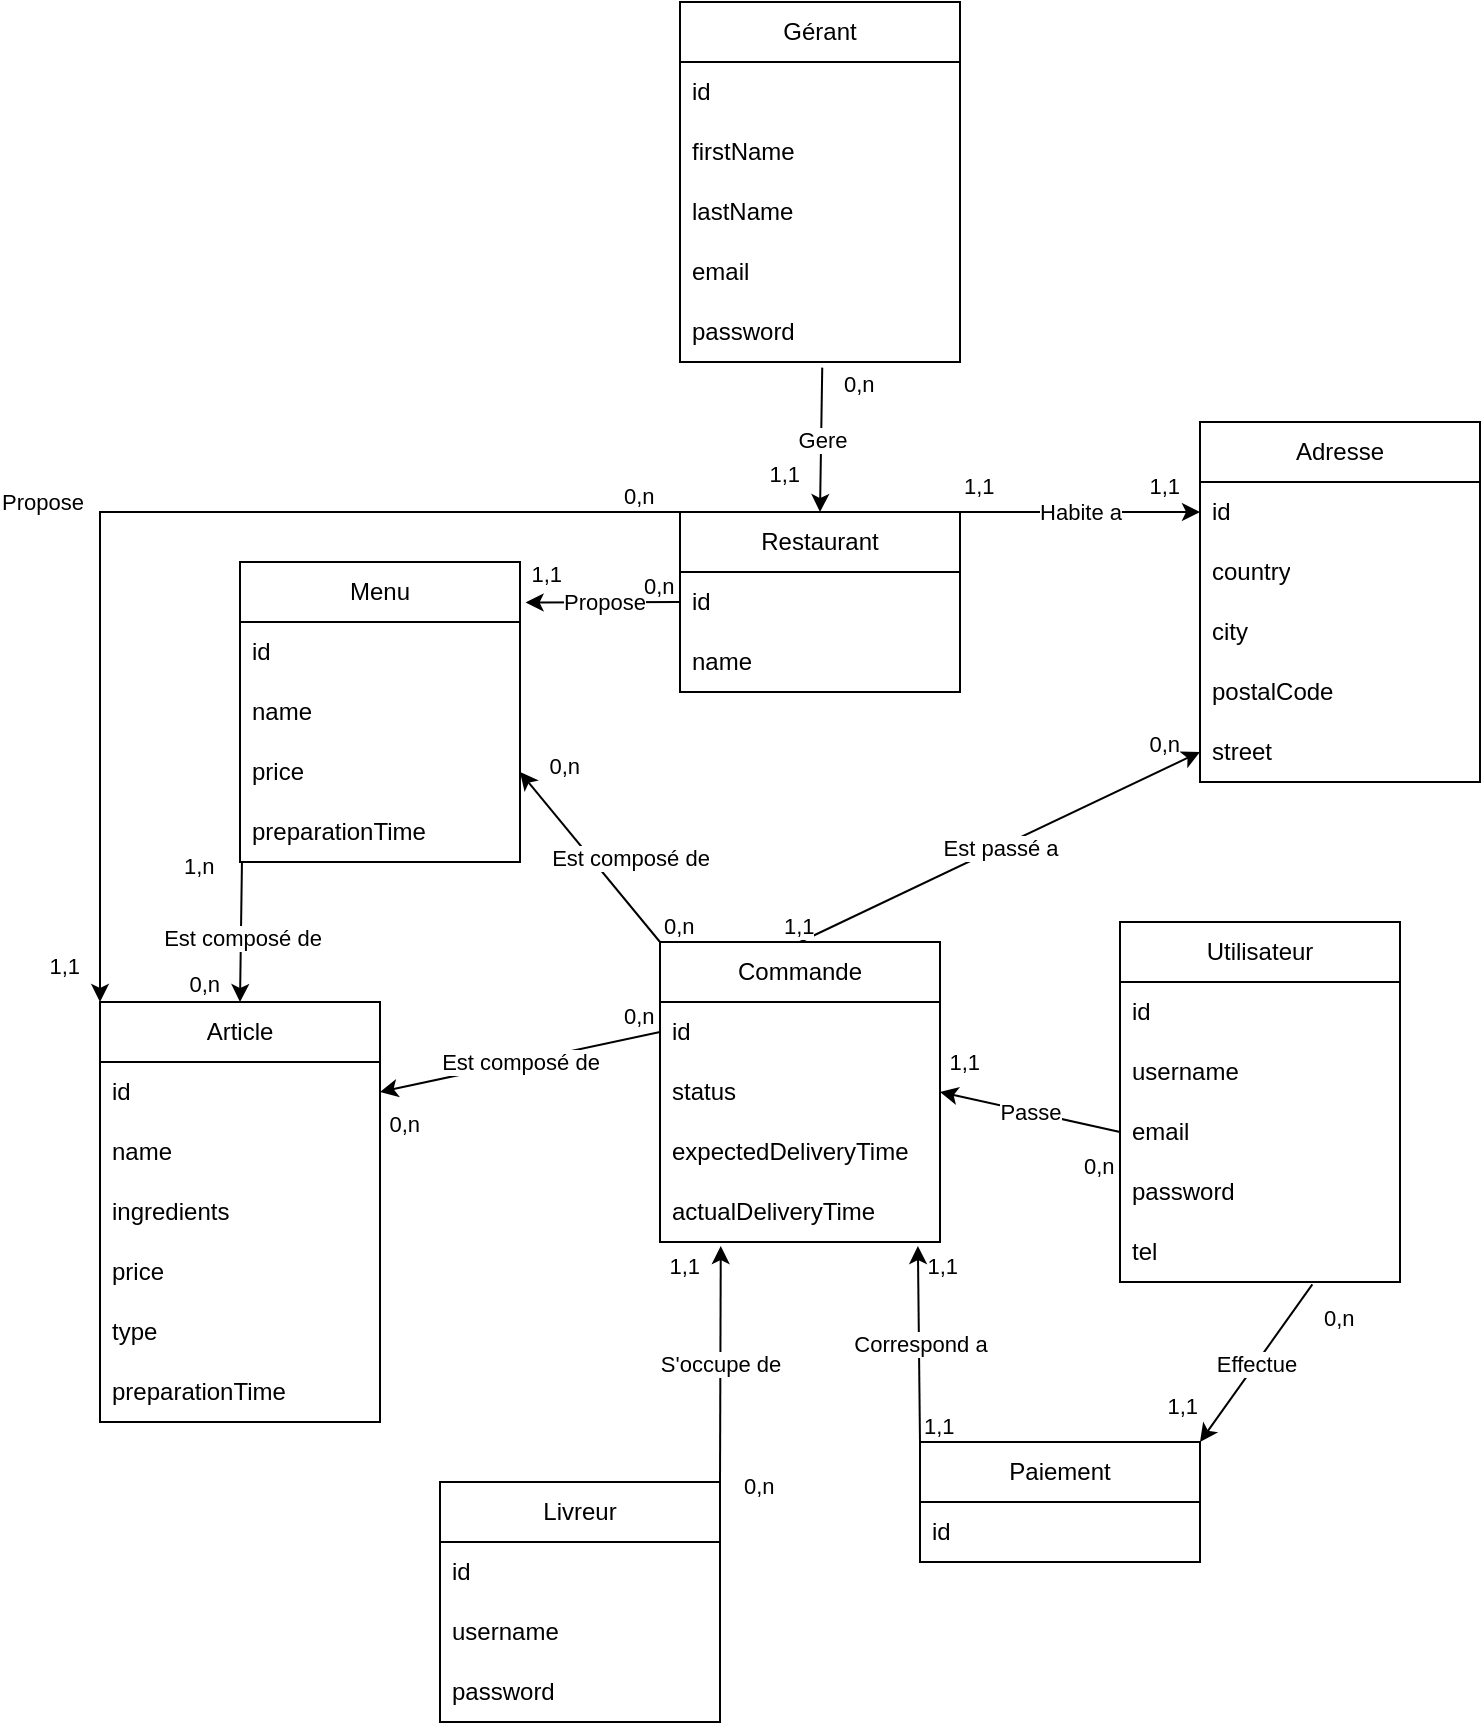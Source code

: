 <mxfile version="22.1.18" type="device">
  <diagram name="Page-1" id="Db8KYQmFilWOjzMoEKYO">
    <mxGraphModel dx="2630" dy="830" grid="1" gridSize="10" guides="1" tooltips="1" connect="1" arrows="1" fold="1" page="0" pageScale="1" pageWidth="827" pageHeight="1169" math="0" shadow="0">
      <root>
        <mxCell id="0" />
        <mxCell id="1" parent="0" />
        <mxCell id="SAH65iyLpC2zQoAbPR-T-140" value="Article" style="swimlane;fontStyle=0;childLayout=stackLayout;horizontal=1;startSize=30;horizontalStack=0;resizeParent=1;resizeParentMax=0;resizeLast=0;collapsible=1;marginBottom=0;whiteSpace=wrap;html=1;" parent="1" vertex="1">
          <mxGeometry x="-1070" y="690" width="140" height="210" as="geometry" />
        </mxCell>
        <mxCell id="SAH65iyLpC2zQoAbPR-T-141" value="id" style="text;strokeColor=none;fillColor=none;align=left;verticalAlign=middle;spacingLeft=4;spacingRight=4;overflow=hidden;points=[[0,0.5],[1,0.5]];portConstraint=eastwest;rotatable=0;whiteSpace=wrap;html=1;" parent="SAH65iyLpC2zQoAbPR-T-140" vertex="1">
          <mxGeometry y="30" width="140" height="30" as="geometry" />
        </mxCell>
        <mxCell id="SAH65iyLpC2zQoAbPR-T-205" value="name" style="text;strokeColor=none;fillColor=none;align=left;verticalAlign=middle;spacingLeft=4;spacingRight=4;overflow=hidden;points=[[0,0.5],[1,0.5]];portConstraint=eastwest;rotatable=0;whiteSpace=wrap;html=1;" parent="SAH65iyLpC2zQoAbPR-T-140" vertex="1">
          <mxGeometry y="60" width="140" height="30" as="geometry" />
        </mxCell>
        <mxCell id="SAH65iyLpC2zQoAbPR-T-142" value="ingredients" style="text;strokeColor=none;fillColor=none;align=left;verticalAlign=middle;spacingLeft=4;spacingRight=4;overflow=hidden;points=[[0,0.5],[1,0.5]];portConstraint=eastwest;rotatable=0;whiteSpace=wrap;html=1;" parent="SAH65iyLpC2zQoAbPR-T-140" vertex="1">
          <mxGeometry y="90" width="140" height="30" as="geometry" />
        </mxCell>
        <mxCell id="SAH65iyLpC2zQoAbPR-T-143" value="price" style="text;strokeColor=none;fillColor=none;align=left;verticalAlign=middle;spacingLeft=4;spacingRight=4;overflow=hidden;points=[[0,0.5],[1,0.5]];portConstraint=eastwest;rotatable=0;whiteSpace=wrap;html=1;" parent="SAH65iyLpC2zQoAbPR-T-140" vertex="1">
          <mxGeometry y="120" width="140" height="30" as="geometry" />
        </mxCell>
        <mxCell id="SAH65iyLpC2zQoAbPR-T-201" value="type" style="text;strokeColor=none;fillColor=none;align=left;verticalAlign=middle;spacingLeft=4;spacingRight=4;overflow=hidden;points=[[0,0.5],[1,0.5]];portConstraint=eastwest;rotatable=0;whiteSpace=wrap;html=1;" parent="SAH65iyLpC2zQoAbPR-T-140" vertex="1">
          <mxGeometry y="150" width="140" height="30" as="geometry" />
        </mxCell>
        <mxCell id="SAH65iyLpC2zQoAbPR-T-202" value="preparationTime" style="text;strokeColor=none;fillColor=none;align=left;verticalAlign=middle;spacingLeft=4;spacingRight=4;overflow=hidden;points=[[0,0.5],[1,0.5]];portConstraint=eastwest;rotatable=0;whiteSpace=wrap;html=1;" parent="SAH65iyLpC2zQoAbPR-T-140" vertex="1">
          <mxGeometry y="180" width="140" height="30" as="geometry" />
        </mxCell>
        <mxCell id="SAH65iyLpC2zQoAbPR-T-144" value="Restaurant" style="swimlane;fontStyle=0;childLayout=stackLayout;horizontal=1;startSize=30;horizontalStack=0;resizeParent=1;resizeParentMax=0;resizeLast=0;collapsible=1;marginBottom=0;whiteSpace=wrap;html=1;" parent="1" vertex="1">
          <mxGeometry x="-780" y="445" width="140" height="90" as="geometry" />
        </mxCell>
        <mxCell id="SAH65iyLpC2zQoAbPR-T-145" value="id" style="text;strokeColor=none;fillColor=none;align=left;verticalAlign=middle;spacingLeft=4;spacingRight=4;overflow=hidden;points=[[0,0.5],[1,0.5]];portConstraint=eastwest;rotatable=0;whiteSpace=wrap;html=1;" parent="SAH65iyLpC2zQoAbPR-T-144" vertex="1">
          <mxGeometry y="30" width="140" height="30" as="geometry" />
        </mxCell>
        <mxCell id="SAH65iyLpC2zQoAbPR-T-203" value="name" style="text;strokeColor=none;fillColor=none;align=left;verticalAlign=middle;spacingLeft=4;spacingRight=4;overflow=hidden;points=[[0,0.5],[1,0.5]];portConstraint=eastwest;rotatable=0;whiteSpace=wrap;html=1;" parent="SAH65iyLpC2zQoAbPR-T-144" vertex="1">
          <mxGeometry y="60" width="140" height="30" as="geometry" />
        </mxCell>
        <mxCell id="SAH65iyLpC2zQoAbPR-T-149" value="Commande" style="swimlane;fontStyle=0;childLayout=stackLayout;horizontal=1;startSize=30;horizontalStack=0;resizeParent=1;resizeParentMax=0;resizeLast=0;collapsible=1;marginBottom=0;whiteSpace=wrap;html=1;" parent="1" vertex="1">
          <mxGeometry x="-790" y="660" width="140" height="150" as="geometry">
            <mxRectangle x="-790" y="520" width="70" height="30" as="alternateBounds" />
          </mxGeometry>
        </mxCell>
        <mxCell id="SAH65iyLpC2zQoAbPR-T-208" value="id" style="text;strokeColor=none;fillColor=none;align=left;verticalAlign=middle;spacingLeft=4;spacingRight=4;overflow=hidden;points=[[0,0.5],[1,0.5]];portConstraint=eastwest;rotatable=0;whiteSpace=wrap;html=1;" parent="SAH65iyLpC2zQoAbPR-T-149" vertex="1">
          <mxGeometry y="30" width="140" height="30" as="geometry" />
        </mxCell>
        <mxCell id="SAH65iyLpC2zQoAbPR-T-150" value="status" style="text;strokeColor=none;fillColor=none;align=left;verticalAlign=middle;spacingLeft=4;spacingRight=4;overflow=hidden;points=[[0,0.5],[1,0.5]];portConstraint=eastwest;rotatable=0;whiteSpace=wrap;html=1;" parent="SAH65iyLpC2zQoAbPR-T-149" vertex="1">
          <mxGeometry y="60" width="140" height="30" as="geometry" />
        </mxCell>
        <mxCell id="SAH65iyLpC2zQoAbPR-T-210" value="expectedDeliveryTime" style="text;strokeColor=none;fillColor=none;align=left;verticalAlign=middle;spacingLeft=4;spacingRight=4;overflow=hidden;points=[[0,0.5],[1,0.5]];portConstraint=eastwest;rotatable=0;whiteSpace=wrap;html=1;" parent="SAH65iyLpC2zQoAbPR-T-149" vertex="1">
          <mxGeometry y="90" width="140" height="30" as="geometry" />
        </mxCell>
        <mxCell id="SAH65iyLpC2zQoAbPR-T-211" value="actualDeliveryTime" style="text;strokeColor=none;fillColor=none;align=left;verticalAlign=middle;spacingLeft=4;spacingRight=4;overflow=hidden;points=[[0,0.5],[1,0.5]];portConstraint=eastwest;rotatable=0;whiteSpace=wrap;html=1;" parent="SAH65iyLpC2zQoAbPR-T-149" vertex="1">
          <mxGeometry y="120" width="140" height="30" as="geometry" />
        </mxCell>
        <mxCell id="SAH65iyLpC2zQoAbPR-T-153" value="Adresse" style="swimlane;fontStyle=0;childLayout=stackLayout;horizontal=1;startSize=30;horizontalStack=0;resizeParent=1;resizeParentMax=0;resizeLast=0;collapsible=1;marginBottom=0;whiteSpace=wrap;html=1;" parent="1" vertex="1">
          <mxGeometry x="-520" y="400" width="140" height="180" as="geometry" />
        </mxCell>
        <mxCell id="SAH65iyLpC2zQoAbPR-T-154" value="id" style="text;strokeColor=none;fillColor=none;align=left;verticalAlign=middle;spacingLeft=4;spacingRight=4;overflow=hidden;points=[[0,0.5],[1,0.5]];portConstraint=eastwest;rotatable=0;whiteSpace=wrap;html=1;" parent="SAH65iyLpC2zQoAbPR-T-153" vertex="1">
          <mxGeometry y="30" width="140" height="30" as="geometry" />
        </mxCell>
        <mxCell id="SAH65iyLpC2zQoAbPR-T-206" value="country" style="text;strokeColor=none;fillColor=none;align=left;verticalAlign=middle;spacingLeft=4;spacingRight=4;overflow=hidden;points=[[0,0.5],[1,0.5]];portConstraint=eastwest;rotatable=0;whiteSpace=wrap;html=1;" parent="SAH65iyLpC2zQoAbPR-T-153" vertex="1">
          <mxGeometry y="60" width="140" height="30" as="geometry" />
        </mxCell>
        <mxCell id="SAH65iyLpC2zQoAbPR-T-155" value="city" style="text;strokeColor=none;fillColor=none;align=left;verticalAlign=middle;spacingLeft=4;spacingRight=4;overflow=hidden;points=[[0,0.5],[1,0.5]];portConstraint=eastwest;rotatable=0;whiteSpace=wrap;html=1;" parent="SAH65iyLpC2zQoAbPR-T-153" vertex="1">
          <mxGeometry y="90" width="140" height="30" as="geometry" />
        </mxCell>
        <mxCell id="SAH65iyLpC2zQoAbPR-T-156" value="postalCode" style="text;strokeColor=none;fillColor=none;align=left;verticalAlign=middle;spacingLeft=4;spacingRight=4;overflow=hidden;points=[[0,0.5],[1,0.5]];portConstraint=eastwest;rotatable=0;whiteSpace=wrap;html=1;" parent="SAH65iyLpC2zQoAbPR-T-153" vertex="1">
          <mxGeometry y="120" width="140" height="30" as="geometry" />
        </mxCell>
        <mxCell id="SAH65iyLpC2zQoAbPR-T-167" value="street" style="text;strokeColor=none;fillColor=none;align=left;verticalAlign=middle;spacingLeft=4;spacingRight=4;overflow=hidden;points=[[0,0.5],[1,0.5]];portConstraint=eastwest;rotatable=0;whiteSpace=wrap;html=1;" parent="SAH65iyLpC2zQoAbPR-T-153" vertex="1">
          <mxGeometry y="150" width="140" height="30" as="geometry" />
        </mxCell>
        <mxCell id="SAH65iyLpC2zQoAbPR-T-157" value="Livreur" style="swimlane;fontStyle=0;childLayout=stackLayout;horizontal=1;startSize=30;horizontalStack=0;resizeParent=1;resizeParentMax=0;resizeLast=0;collapsible=1;marginBottom=0;whiteSpace=wrap;html=1;" parent="1" vertex="1">
          <mxGeometry x="-900" y="930" width="140" height="120" as="geometry" />
        </mxCell>
        <mxCell id="SAH65iyLpC2zQoAbPR-T-159" value="id" style="text;strokeColor=none;fillColor=none;align=left;verticalAlign=middle;spacingLeft=4;spacingRight=4;overflow=hidden;points=[[0,0.5],[1,0.5]];portConstraint=eastwest;rotatable=0;whiteSpace=wrap;html=1;" parent="SAH65iyLpC2zQoAbPR-T-157" vertex="1">
          <mxGeometry y="30" width="140" height="30" as="geometry" />
        </mxCell>
        <mxCell id="SAH65iyLpC2zQoAbPR-T-158" value="username" style="text;strokeColor=none;fillColor=none;align=left;verticalAlign=middle;spacingLeft=4;spacingRight=4;overflow=hidden;points=[[0,0.5],[1,0.5]];portConstraint=eastwest;rotatable=0;whiteSpace=wrap;html=1;" parent="SAH65iyLpC2zQoAbPR-T-157" vertex="1">
          <mxGeometry y="60" width="140" height="30" as="geometry" />
        </mxCell>
        <mxCell id="SAH65iyLpC2zQoAbPR-T-259" value="password&lt;br&gt;" style="text;strokeColor=none;fillColor=none;align=left;verticalAlign=middle;spacingLeft=4;spacingRight=4;overflow=hidden;points=[[0,0.5],[1,0.5]];portConstraint=eastwest;rotatable=0;whiteSpace=wrap;html=1;" parent="SAH65iyLpC2zQoAbPR-T-157" vertex="1">
          <mxGeometry y="90" width="140" height="30" as="geometry" />
        </mxCell>
        <mxCell id="SAH65iyLpC2zQoAbPR-T-161" value="Utilisateur" style="swimlane;fontStyle=0;childLayout=stackLayout;horizontal=1;startSize=30;horizontalStack=0;resizeParent=1;resizeParentMax=0;resizeLast=0;collapsible=1;marginBottom=0;whiteSpace=wrap;html=1;" parent="1" vertex="1">
          <mxGeometry x="-560" y="650" width="140" height="180" as="geometry" />
        </mxCell>
        <mxCell id="SAH65iyLpC2zQoAbPR-T-162" value="id" style="text;strokeColor=none;fillColor=none;align=left;verticalAlign=middle;spacingLeft=4;spacingRight=4;overflow=hidden;points=[[0,0.5],[1,0.5]];portConstraint=eastwest;rotatable=0;whiteSpace=wrap;html=1;" parent="SAH65iyLpC2zQoAbPR-T-161" vertex="1">
          <mxGeometry y="30" width="140" height="30" as="geometry" />
        </mxCell>
        <mxCell id="SAH65iyLpC2zQoAbPR-T-207" value="username" style="text;strokeColor=none;fillColor=none;align=left;verticalAlign=middle;spacingLeft=4;spacingRight=4;overflow=hidden;points=[[0,0.5],[1,0.5]];portConstraint=eastwest;rotatable=0;whiteSpace=wrap;html=1;" parent="SAH65iyLpC2zQoAbPR-T-161" vertex="1">
          <mxGeometry y="60" width="140" height="30" as="geometry" />
        </mxCell>
        <mxCell id="SAH65iyLpC2zQoAbPR-T-164" value="email" style="text;strokeColor=none;fillColor=none;align=left;verticalAlign=middle;spacingLeft=4;spacingRight=4;overflow=hidden;points=[[0,0.5],[1,0.5]];portConstraint=eastwest;rotatable=0;whiteSpace=wrap;html=1;" parent="SAH65iyLpC2zQoAbPR-T-161" vertex="1">
          <mxGeometry y="90" width="140" height="30" as="geometry" />
        </mxCell>
        <mxCell id="SAH65iyLpC2zQoAbPR-T-165" value="password" style="text;strokeColor=none;fillColor=none;align=left;verticalAlign=middle;spacingLeft=4;spacingRight=4;overflow=hidden;points=[[0,0.5],[1,0.5]];portConstraint=eastwest;rotatable=0;whiteSpace=wrap;html=1;" parent="SAH65iyLpC2zQoAbPR-T-161" vertex="1">
          <mxGeometry y="120" width="140" height="30" as="geometry" />
        </mxCell>
        <mxCell id="SAH65iyLpC2zQoAbPR-T-264" value="tel" style="text;strokeColor=none;fillColor=none;align=left;verticalAlign=middle;spacingLeft=4;spacingRight=4;overflow=hidden;points=[[0,0.5],[1,0.5]];portConstraint=eastwest;rotatable=0;whiteSpace=wrap;html=1;" parent="SAH65iyLpC2zQoAbPR-T-161" vertex="1">
          <mxGeometry y="150" width="140" height="30" as="geometry" />
        </mxCell>
        <mxCell id="SAH65iyLpC2zQoAbPR-T-168" value="Menu" style="swimlane;fontStyle=0;childLayout=stackLayout;horizontal=1;startSize=30;horizontalStack=0;resizeParent=1;resizeParentMax=0;resizeLast=0;collapsible=1;marginBottom=0;whiteSpace=wrap;html=1;" parent="1" vertex="1">
          <mxGeometry x="-1000" y="470" width="140" height="150" as="geometry" />
        </mxCell>
        <mxCell id="SAH65iyLpC2zQoAbPR-T-169" value="id" style="text;strokeColor=none;fillColor=none;align=left;verticalAlign=middle;spacingLeft=4;spacingRight=4;overflow=hidden;points=[[0,0.5],[1,0.5]];portConstraint=eastwest;rotatable=0;whiteSpace=wrap;html=1;" parent="SAH65iyLpC2zQoAbPR-T-168" vertex="1">
          <mxGeometry y="30" width="140" height="30" as="geometry" />
        </mxCell>
        <mxCell id="SAH65iyLpC2zQoAbPR-T-204" value="name" style="text;strokeColor=none;fillColor=none;align=left;verticalAlign=middle;spacingLeft=4;spacingRight=4;overflow=hidden;points=[[0,0.5],[1,0.5]];portConstraint=eastwest;rotatable=0;whiteSpace=wrap;html=1;" parent="SAH65iyLpC2zQoAbPR-T-168" vertex="1">
          <mxGeometry y="60" width="140" height="30" as="geometry" />
        </mxCell>
        <mxCell id="SAH65iyLpC2zQoAbPR-T-213" value="price" style="text;strokeColor=none;fillColor=none;align=left;verticalAlign=middle;spacingLeft=4;spacingRight=4;overflow=hidden;points=[[0,0.5],[1,0.5]];portConstraint=eastwest;rotatable=0;whiteSpace=wrap;html=1;" parent="SAH65iyLpC2zQoAbPR-T-168" vertex="1">
          <mxGeometry y="90" width="140" height="30" as="geometry" />
        </mxCell>
        <mxCell id="SAH65iyLpC2zQoAbPR-T-252" value="preparationTime" style="text;strokeColor=none;fillColor=none;align=left;verticalAlign=middle;spacingLeft=4;spacingRight=4;overflow=hidden;points=[[0,0.5],[1,0.5]];portConstraint=eastwest;rotatable=0;whiteSpace=wrap;html=1;" parent="SAH65iyLpC2zQoAbPR-T-168" vertex="1">
          <mxGeometry y="120" width="140" height="30" as="geometry" />
        </mxCell>
        <mxCell id="SAH65iyLpC2zQoAbPR-T-170" value="" style="endArrow=classic;html=1;rounded=0;exitX=1;exitY=0;exitDx=0;exitDy=0;entryX=0;entryY=0.5;entryDx=0;entryDy=0;" parent="1" source="SAH65iyLpC2zQoAbPR-T-144" target="SAH65iyLpC2zQoAbPR-T-154" edge="1">
          <mxGeometry relative="1" as="geometry">
            <mxPoint x="-160" y="690" as="sourcePoint" />
            <mxPoint y="690" as="targetPoint" />
          </mxGeometry>
        </mxCell>
        <mxCell id="SAH65iyLpC2zQoAbPR-T-171" value="Habite a" style="edgeLabel;resizable=0;html=1;align=center;verticalAlign=middle;" parent="SAH65iyLpC2zQoAbPR-T-170" connectable="0" vertex="1">
          <mxGeometry relative="1" as="geometry" />
        </mxCell>
        <mxCell id="SAH65iyLpC2zQoAbPR-T-172" value="1,1" style="edgeLabel;resizable=0;html=1;align=left;verticalAlign=bottom;" parent="SAH65iyLpC2zQoAbPR-T-170" connectable="0" vertex="1">
          <mxGeometry x="-1" relative="1" as="geometry">
            <mxPoint y="-5" as="offset" />
          </mxGeometry>
        </mxCell>
        <mxCell id="SAH65iyLpC2zQoAbPR-T-173" value="1,1" style="edgeLabel;resizable=0;html=1;align=right;verticalAlign=bottom;" parent="SAH65iyLpC2zQoAbPR-T-170" connectable="0" vertex="1">
          <mxGeometry x="1" relative="1" as="geometry">
            <mxPoint x="-10" y="-5" as="offset" />
          </mxGeometry>
        </mxCell>
        <mxCell id="SAH65iyLpC2zQoAbPR-T-181" value="" style="endArrow=classic;html=1;rounded=0;exitX=1;exitY=0;exitDx=0;exitDy=0;entryX=0.217;entryY=1.067;entryDx=0;entryDy=0;entryPerimeter=0;" parent="1" source="SAH65iyLpC2zQoAbPR-T-157" target="SAH65iyLpC2zQoAbPR-T-211" edge="1">
          <mxGeometry relative="1" as="geometry">
            <mxPoint x="-330" y="720" as="sourcePoint" />
            <mxPoint x="-170" y="720" as="targetPoint" />
          </mxGeometry>
        </mxCell>
        <mxCell id="SAH65iyLpC2zQoAbPR-T-182" value="S&#39;occupe de" style="edgeLabel;resizable=0;html=1;align=center;verticalAlign=middle;" parent="SAH65iyLpC2zQoAbPR-T-181" connectable="0" vertex="1">
          <mxGeometry relative="1" as="geometry" />
        </mxCell>
        <mxCell id="SAH65iyLpC2zQoAbPR-T-183" value="0,n" style="edgeLabel;resizable=0;html=1;align=left;verticalAlign=bottom;" parent="SAH65iyLpC2zQoAbPR-T-181" connectable="0" vertex="1">
          <mxGeometry x="-1" relative="1" as="geometry">
            <mxPoint x="10" y="10" as="offset" />
          </mxGeometry>
        </mxCell>
        <mxCell id="SAH65iyLpC2zQoAbPR-T-184" value="1,1" style="edgeLabel;resizable=0;html=1;align=right;verticalAlign=bottom;" parent="SAH65iyLpC2zQoAbPR-T-181" connectable="0" vertex="1">
          <mxGeometry x="1" relative="1" as="geometry">
            <mxPoint x="-10" y="18" as="offset" />
          </mxGeometry>
        </mxCell>
        <mxCell id="SAH65iyLpC2zQoAbPR-T-185" value="" style="endArrow=classic;html=1;rounded=0;exitX=0;exitY=0.5;exitDx=0;exitDy=0;entryX=1;entryY=0.5;entryDx=0;entryDy=0;" parent="1" source="SAH65iyLpC2zQoAbPR-T-164" target="SAH65iyLpC2zQoAbPR-T-150" edge="1">
          <mxGeometry relative="1" as="geometry">
            <mxPoint x="-480" y="790" as="sourcePoint" />
            <mxPoint x="-320" y="790" as="targetPoint" />
          </mxGeometry>
        </mxCell>
        <mxCell id="SAH65iyLpC2zQoAbPR-T-186" value="Passe" style="edgeLabel;resizable=0;html=1;align=center;verticalAlign=middle;" parent="SAH65iyLpC2zQoAbPR-T-185" connectable="0" vertex="1">
          <mxGeometry relative="1" as="geometry" />
        </mxCell>
        <mxCell id="SAH65iyLpC2zQoAbPR-T-187" value="0,n" style="edgeLabel;resizable=0;html=1;align=left;verticalAlign=bottom;" parent="SAH65iyLpC2zQoAbPR-T-185" connectable="0" vertex="1">
          <mxGeometry x="-1" relative="1" as="geometry">
            <mxPoint x="-20" y="25" as="offset" />
          </mxGeometry>
        </mxCell>
        <mxCell id="SAH65iyLpC2zQoAbPR-T-188" value="1,1" style="edgeLabel;resizable=0;html=1;align=right;verticalAlign=bottom;" parent="SAH65iyLpC2zQoAbPR-T-185" connectable="0" vertex="1">
          <mxGeometry x="1" relative="1" as="geometry">
            <mxPoint x="20" y="-7" as="offset" />
          </mxGeometry>
        </mxCell>
        <mxCell id="SAH65iyLpC2zQoAbPR-T-189" value="" style="endArrow=classic;html=1;rounded=0;exitX=0.5;exitY=0;exitDx=0;exitDy=0;entryX=0;entryY=0.5;entryDx=0;entryDy=0;" parent="1" source="SAH65iyLpC2zQoAbPR-T-149" target="SAH65iyLpC2zQoAbPR-T-167" edge="1">
          <mxGeometry relative="1" as="geometry">
            <mxPoint x="-610" y="750" as="sourcePoint" />
            <mxPoint x="-450" y="750" as="targetPoint" />
          </mxGeometry>
        </mxCell>
        <mxCell id="SAH65iyLpC2zQoAbPR-T-190" value="Est passé a" style="edgeLabel;resizable=0;html=1;align=center;verticalAlign=middle;" parent="SAH65iyLpC2zQoAbPR-T-189" connectable="0" vertex="1">
          <mxGeometry relative="1" as="geometry" />
        </mxCell>
        <mxCell id="SAH65iyLpC2zQoAbPR-T-191" value="1,1" style="edgeLabel;resizable=0;html=1;align=left;verticalAlign=bottom;" parent="SAH65iyLpC2zQoAbPR-T-189" connectable="0" vertex="1">
          <mxGeometry x="-1" relative="1" as="geometry">
            <mxPoint x="-10" as="offset" />
          </mxGeometry>
        </mxCell>
        <mxCell id="SAH65iyLpC2zQoAbPR-T-192" value="0,n" style="edgeLabel;resizable=0;html=1;align=right;verticalAlign=bottom;" parent="SAH65iyLpC2zQoAbPR-T-189" connectable="0" vertex="1">
          <mxGeometry x="1" relative="1" as="geometry">
            <mxPoint x="-10" y="5" as="offset" />
          </mxGeometry>
        </mxCell>
        <mxCell id="SAH65iyLpC2zQoAbPR-T-193" value="" style="endArrow=classic;html=1;rounded=0;exitX=0;exitY=0.5;exitDx=0;exitDy=0;entryX=1.02;entryY=0.135;entryDx=0;entryDy=0;entryPerimeter=0;" parent="1" source="SAH65iyLpC2zQoAbPR-T-145" target="SAH65iyLpC2zQoAbPR-T-168" edge="1">
          <mxGeometry relative="1" as="geometry">
            <mxPoint x="-590" y="650" as="sourcePoint" />
            <mxPoint x="-430" y="650" as="targetPoint" />
            <Array as="points" />
          </mxGeometry>
        </mxCell>
        <mxCell id="SAH65iyLpC2zQoAbPR-T-194" value="Propose" style="edgeLabel;resizable=0;html=1;align=center;verticalAlign=middle;" parent="SAH65iyLpC2zQoAbPR-T-193" connectable="0" vertex="1">
          <mxGeometry relative="1" as="geometry" />
        </mxCell>
        <mxCell id="SAH65iyLpC2zQoAbPR-T-195" value="0,n" style="edgeLabel;resizable=0;html=1;align=left;verticalAlign=bottom;" parent="SAH65iyLpC2zQoAbPR-T-193" connectable="0" vertex="1">
          <mxGeometry x="-1" relative="1" as="geometry">
            <mxPoint x="-20" as="offset" />
          </mxGeometry>
        </mxCell>
        <mxCell id="SAH65iyLpC2zQoAbPR-T-196" value="1,1" style="edgeLabel;resizable=0;html=1;align=right;verticalAlign=bottom;" parent="SAH65iyLpC2zQoAbPR-T-193" connectable="0" vertex="1">
          <mxGeometry x="1" relative="1" as="geometry">
            <mxPoint x="18" y="-6" as="offset" />
          </mxGeometry>
        </mxCell>
        <mxCell id="SAH65iyLpC2zQoAbPR-T-197" value="" style="endArrow=classic;html=1;rounded=0;exitX=0.007;exitY=1;exitDx=0;exitDy=0;entryX=0.5;entryY=0;entryDx=0;entryDy=0;exitPerimeter=0;" parent="1" source="SAH65iyLpC2zQoAbPR-T-252" target="SAH65iyLpC2zQoAbPR-T-140" edge="1">
          <mxGeometry relative="1" as="geometry">
            <mxPoint x="-560" y="730" as="sourcePoint" />
            <mxPoint x="-400" y="730" as="targetPoint" />
          </mxGeometry>
        </mxCell>
        <mxCell id="SAH65iyLpC2zQoAbPR-T-198" value="Est composé de" style="edgeLabel;resizable=0;html=1;align=center;verticalAlign=middle;" parent="SAH65iyLpC2zQoAbPR-T-197" connectable="0" vertex="1">
          <mxGeometry relative="1" as="geometry">
            <mxPoint y="3" as="offset" />
          </mxGeometry>
        </mxCell>
        <mxCell id="SAH65iyLpC2zQoAbPR-T-199" value="1,n" style="edgeLabel;resizable=0;html=1;align=left;verticalAlign=bottom;" parent="SAH65iyLpC2zQoAbPR-T-197" connectable="0" vertex="1">
          <mxGeometry x="-1" relative="1" as="geometry">
            <mxPoint x="-31" y="10" as="offset" />
          </mxGeometry>
        </mxCell>
        <mxCell id="SAH65iyLpC2zQoAbPR-T-200" value="0,n" style="edgeLabel;resizable=0;html=1;align=right;verticalAlign=bottom;" parent="SAH65iyLpC2zQoAbPR-T-197" connectable="0" vertex="1">
          <mxGeometry x="1" relative="1" as="geometry">
            <mxPoint x="-10" as="offset" />
          </mxGeometry>
        </mxCell>
        <mxCell id="SAH65iyLpC2zQoAbPR-T-214" value="" style="endArrow=classic;html=1;rounded=0;exitX=0;exitY=0;exitDx=0;exitDy=0;entryX=0;entryY=0;entryDx=0;entryDy=0;" parent="1" source="SAH65iyLpC2zQoAbPR-T-144" target="SAH65iyLpC2zQoAbPR-T-140" edge="1">
          <mxGeometry relative="1" as="geometry">
            <mxPoint x="-500" y="710" as="sourcePoint" />
            <mxPoint x="-340" y="710" as="targetPoint" />
            <Array as="points">
              <mxPoint x="-1070" y="445" />
            </Array>
          </mxGeometry>
        </mxCell>
        <mxCell id="SAH65iyLpC2zQoAbPR-T-215" value="Propose" style="edgeLabel;resizable=0;html=1;align=center;verticalAlign=middle;" parent="SAH65iyLpC2zQoAbPR-T-214" connectable="0" vertex="1">
          <mxGeometry relative="1" as="geometry">
            <mxPoint x="-52" y="-5" as="offset" />
          </mxGeometry>
        </mxCell>
        <mxCell id="SAH65iyLpC2zQoAbPR-T-216" value="0,n" style="edgeLabel;resizable=0;html=1;align=left;verticalAlign=bottom;" parent="SAH65iyLpC2zQoAbPR-T-214" connectable="0" vertex="1">
          <mxGeometry x="-1" relative="1" as="geometry">
            <mxPoint x="-30" as="offset" />
          </mxGeometry>
        </mxCell>
        <mxCell id="SAH65iyLpC2zQoAbPR-T-217" value="1,1" style="edgeLabel;resizable=0;html=1;align=right;verticalAlign=bottom;" parent="SAH65iyLpC2zQoAbPR-T-214" connectable="0" vertex="1">
          <mxGeometry x="1" relative="1" as="geometry">
            <mxPoint x="-10" y="-10" as="offset" />
          </mxGeometry>
        </mxCell>
        <mxCell id="SAH65iyLpC2zQoAbPR-T-218" value="Paiement" style="swimlane;fontStyle=0;childLayout=stackLayout;horizontal=1;startSize=30;horizontalStack=0;resizeParent=1;resizeParentMax=0;resizeLast=0;collapsible=1;marginBottom=0;whiteSpace=wrap;html=1;" parent="1" vertex="1">
          <mxGeometry x="-660" y="910" width="140" height="60" as="geometry" />
        </mxCell>
        <mxCell id="SAH65iyLpC2zQoAbPR-T-219" value="id" style="text;strokeColor=none;fillColor=none;align=left;verticalAlign=middle;spacingLeft=4;spacingRight=4;overflow=hidden;points=[[0,0.5],[1,0.5]];portConstraint=eastwest;rotatable=0;whiteSpace=wrap;html=1;" parent="SAH65iyLpC2zQoAbPR-T-218" vertex="1">
          <mxGeometry y="30" width="140" height="30" as="geometry" />
        </mxCell>
        <mxCell id="SAH65iyLpC2zQoAbPR-T-225" value="" style="endArrow=classic;html=1;rounded=0;exitX=0.687;exitY=1.039;exitDx=0;exitDy=0;entryX=1;entryY=0;entryDx=0;entryDy=0;exitPerimeter=0;" parent="1" source="SAH65iyLpC2zQoAbPR-T-264" target="SAH65iyLpC2zQoAbPR-T-218" edge="1">
          <mxGeometry relative="1" as="geometry">
            <mxPoint x="-530" y="790" as="sourcePoint" />
            <mxPoint x="-370" y="790" as="targetPoint" />
          </mxGeometry>
        </mxCell>
        <mxCell id="SAH65iyLpC2zQoAbPR-T-226" value="Effectue" style="edgeLabel;resizable=0;html=1;align=center;verticalAlign=middle;" parent="SAH65iyLpC2zQoAbPR-T-225" connectable="0" vertex="1">
          <mxGeometry relative="1" as="geometry" />
        </mxCell>
        <mxCell id="SAH65iyLpC2zQoAbPR-T-227" value="0,n" style="edgeLabel;resizable=0;html=1;align=left;verticalAlign=bottom;" parent="SAH65iyLpC2zQoAbPR-T-225" connectable="0" vertex="1">
          <mxGeometry x="-1" relative="1" as="geometry">
            <mxPoint x="4" y="25" as="offset" />
          </mxGeometry>
        </mxCell>
        <mxCell id="SAH65iyLpC2zQoAbPR-T-228" value="1,1" style="edgeLabel;resizable=0;html=1;align=right;verticalAlign=bottom;" parent="SAH65iyLpC2zQoAbPR-T-225" connectable="0" vertex="1">
          <mxGeometry x="1" relative="1" as="geometry">
            <mxPoint y="-10" as="offset" />
          </mxGeometry>
        </mxCell>
        <mxCell id="SAH65iyLpC2zQoAbPR-T-240" value="" style="endArrow=classic;html=1;rounded=0;exitX=0;exitY=0;exitDx=0;exitDy=0;entryX=1;entryY=0.5;entryDx=0;entryDy=0;" parent="1" source="SAH65iyLpC2zQoAbPR-T-149" target="SAH65iyLpC2zQoAbPR-T-213" edge="1">
          <mxGeometry relative="1" as="geometry">
            <mxPoint x="-650" y="790" as="sourcePoint" />
            <mxPoint x="-490" y="790" as="targetPoint" />
          </mxGeometry>
        </mxCell>
        <mxCell id="SAH65iyLpC2zQoAbPR-T-241" value="Est composé de" style="edgeLabel;resizable=0;html=1;align=center;verticalAlign=middle;" parent="SAH65iyLpC2zQoAbPR-T-240" connectable="0" vertex="1">
          <mxGeometry relative="1" as="geometry">
            <mxPoint x="20" as="offset" />
          </mxGeometry>
        </mxCell>
        <mxCell id="SAH65iyLpC2zQoAbPR-T-242" value="0,n" style="edgeLabel;resizable=0;html=1;align=left;verticalAlign=bottom;" parent="SAH65iyLpC2zQoAbPR-T-240" connectable="0" vertex="1">
          <mxGeometry x="-1" relative="1" as="geometry" />
        </mxCell>
        <mxCell id="SAH65iyLpC2zQoAbPR-T-243" value="0,n" style="edgeLabel;resizable=0;html=1;align=right;verticalAlign=bottom;" parent="SAH65iyLpC2zQoAbPR-T-240" connectable="0" vertex="1">
          <mxGeometry x="1" relative="1" as="geometry">
            <mxPoint x="30" y="5" as="offset" />
          </mxGeometry>
        </mxCell>
        <mxCell id="SAH65iyLpC2zQoAbPR-T-244" value="" style="endArrow=classic;html=1;rounded=0;exitX=0;exitY=0.5;exitDx=0;exitDy=0;entryX=1;entryY=0.5;entryDx=0;entryDy=0;" parent="1" source="SAH65iyLpC2zQoAbPR-T-208" target="SAH65iyLpC2zQoAbPR-T-141" edge="1">
          <mxGeometry relative="1" as="geometry">
            <mxPoint x="-820" y="775" as="sourcePoint" />
            <mxPoint x="-900" y="710" as="targetPoint" />
          </mxGeometry>
        </mxCell>
        <mxCell id="SAH65iyLpC2zQoAbPR-T-245" value="Est composé de" style="edgeLabel;resizable=0;html=1;align=center;verticalAlign=middle;" parent="SAH65iyLpC2zQoAbPR-T-244" connectable="0" vertex="1">
          <mxGeometry relative="1" as="geometry" />
        </mxCell>
        <mxCell id="SAH65iyLpC2zQoAbPR-T-246" value="0,n" style="edgeLabel;resizable=0;html=1;align=left;verticalAlign=bottom;" parent="SAH65iyLpC2zQoAbPR-T-244" connectable="0" vertex="1">
          <mxGeometry x="-1" relative="1" as="geometry">
            <mxPoint x="-20" as="offset" />
          </mxGeometry>
        </mxCell>
        <mxCell id="SAH65iyLpC2zQoAbPR-T-247" value="0,n" style="edgeLabel;resizable=0;html=1;align=right;verticalAlign=bottom;" parent="SAH65iyLpC2zQoAbPR-T-244" connectable="0" vertex="1">
          <mxGeometry x="1" relative="1" as="geometry">
            <mxPoint x="20" y="25" as="offset" />
          </mxGeometry>
        </mxCell>
        <mxCell id="SAH65iyLpC2zQoAbPR-T-253" value="Gérant" style="swimlane;fontStyle=0;childLayout=stackLayout;horizontal=1;startSize=30;horizontalStack=0;resizeParent=1;resizeParentMax=0;resizeLast=0;collapsible=1;marginBottom=0;whiteSpace=wrap;html=1;" parent="1" vertex="1">
          <mxGeometry x="-780" y="190" width="140" height="180" as="geometry" />
        </mxCell>
        <mxCell id="SAH65iyLpC2zQoAbPR-T-254" value="id" style="text;strokeColor=none;fillColor=none;align=left;verticalAlign=middle;spacingLeft=4;spacingRight=4;overflow=hidden;points=[[0,0.5],[1,0.5]];portConstraint=eastwest;rotatable=0;whiteSpace=wrap;html=1;" parent="SAH65iyLpC2zQoAbPR-T-253" vertex="1">
          <mxGeometry y="30" width="140" height="30" as="geometry" />
        </mxCell>
        <mxCell id="SAH65iyLpC2zQoAbPR-T-255" value="firstName" style="text;strokeColor=none;fillColor=none;align=left;verticalAlign=middle;spacingLeft=4;spacingRight=4;overflow=hidden;points=[[0,0.5],[1,0.5]];portConstraint=eastwest;rotatable=0;whiteSpace=wrap;html=1;" parent="SAH65iyLpC2zQoAbPR-T-253" vertex="1">
          <mxGeometry y="60" width="140" height="30" as="geometry" />
        </mxCell>
        <mxCell id="SAH65iyLpC2zQoAbPR-T-256" value="lastName" style="text;strokeColor=none;fillColor=none;align=left;verticalAlign=middle;spacingLeft=4;spacingRight=4;overflow=hidden;points=[[0,0.5],[1,0.5]];portConstraint=eastwest;rotatable=0;whiteSpace=wrap;html=1;" parent="SAH65iyLpC2zQoAbPR-T-253" vertex="1">
          <mxGeometry y="90" width="140" height="30" as="geometry" />
        </mxCell>
        <mxCell id="SAH65iyLpC2zQoAbPR-T-257" value="email" style="text;strokeColor=none;fillColor=none;align=left;verticalAlign=middle;spacingLeft=4;spacingRight=4;overflow=hidden;points=[[0,0.5],[1,0.5]];portConstraint=eastwest;rotatable=0;whiteSpace=wrap;html=1;" parent="SAH65iyLpC2zQoAbPR-T-253" vertex="1">
          <mxGeometry y="120" width="140" height="30" as="geometry" />
        </mxCell>
        <mxCell id="SAH65iyLpC2zQoAbPR-T-258" value="password" style="text;strokeColor=none;fillColor=none;align=left;verticalAlign=middle;spacingLeft=4;spacingRight=4;overflow=hidden;points=[[0,0.5],[1,0.5]];portConstraint=eastwest;rotatable=0;whiteSpace=wrap;html=1;" parent="SAH65iyLpC2zQoAbPR-T-253" vertex="1">
          <mxGeometry y="150" width="140" height="30" as="geometry" />
        </mxCell>
        <mxCell id="SAH65iyLpC2zQoAbPR-T-260" value="" style="endArrow=classic;html=1;rounded=0;exitX=0.508;exitY=1.094;exitDx=0;exitDy=0;exitPerimeter=0;entryX=0.5;entryY=0;entryDx=0;entryDy=0;" parent="1" source="SAH65iyLpC2zQoAbPR-T-258" target="SAH65iyLpC2zQoAbPR-T-144" edge="1">
          <mxGeometry relative="1" as="geometry">
            <mxPoint x="-690" y="700" as="sourcePoint" />
            <mxPoint x="-530" y="700" as="targetPoint" />
          </mxGeometry>
        </mxCell>
        <mxCell id="SAH65iyLpC2zQoAbPR-T-261" value="Gere" style="edgeLabel;resizable=0;html=1;align=center;verticalAlign=middle;" parent="SAH65iyLpC2zQoAbPR-T-260" connectable="0" vertex="1">
          <mxGeometry relative="1" as="geometry" />
        </mxCell>
        <mxCell id="SAH65iyLpC2zQoAbPR-T-262" value="0,n" style="edgeLabel;resizable=0;html=1;align=left;verticalAlign=bottom;" parent="SAH65iyLpC2zQoAbPR-T-260" connectable="0" vertex="1">
          <mxGeometry x="-1" relative="1" as="geometry">
            <mxPoint x="9" y="17" as="offset" />
          </mxGeometry>
        </mxCell>
        <mxCell id="SAH65iyLpC2zQoAbPR-T-263" value="1,1" style="edgeLabel;resizable=0;html=1;align=right;verticalAlign=bottom;" parent="SAH65iyLpC2zQoAbPR-T-260" connectable="0" vertex="1">
          <mxGeometry x="1" relative="1" as="geometry">
            <mxPoint x="-10" y="-10" as="offset" />
          </mxGeometry>
        </mxCell>
        <mxCell id="SAH65iyLpC2zQoAbPR-T-230" value="" style="endArrow=classic;html=1;rounded=0;exitX=0;exitY=0;exitDx=0;exitDy=0;entryX=0.921;entryY=1.067;entryDx=0;entryDy=0;entryPerimeter=0;" parent="1" source="SAH65iyLpC2zQoAbPR-T-218" target="SAH65iyLpC2zQoAbPR-T-211" edge="1">
          <mxGeometry relative="1" as="geometry">
            <mxPoint x="-1010" y="1155" as="sourcePoint" />
            <mxPoint x="-730" y="960" as="targetPoint" />
          </mxGeometry>
        </mxCell>
        <mxCell id="SAH65iyLpC2zQoAbPR-T-231" value="Correspond a" style="edgeLabel;resizable=0;html=1;align=center;verticalAlign=middle;" parent="SAH65iyLpC2zQoAbPR-T-230" connectable="0" vertex="1">
          <mxGeometry relative="1" as="geometry" />
        </mxCell>
        <mxCell id="SAH65iyLpC2zQoAbPR-T-232" value="1,1" style="edgeLabel;resizable=0;html=1;align=left;verticalAlign=bottom;" parent="SAH65iyLpC2zQoAbPR-T-230" connectable="0" vertex="1">
          <mxGeometry x="-1" relative="1" as="geometry">
            <mxPoint as="offset" />
          </mxGeometry>
        </mxCell>
        <mxCell id="SAH65iyLpC2zQoAbPR-T-233" value="1,1" style="edgeLabel;resizable=0;html=1;align=right;verticalAlign=bottom;" parent="SAH65iyLpC2zQoAbPR-T-230" connectable="0" vertex="1">
          <mxGeometry x="1" relative="1" as="geometry">
            <mxPoint x="21" y="18" as="offset" />
          </mxGeometry>
        </mxCell>
      </root>
    </mxGraphModel>
  </diagram>
</mxfile>
